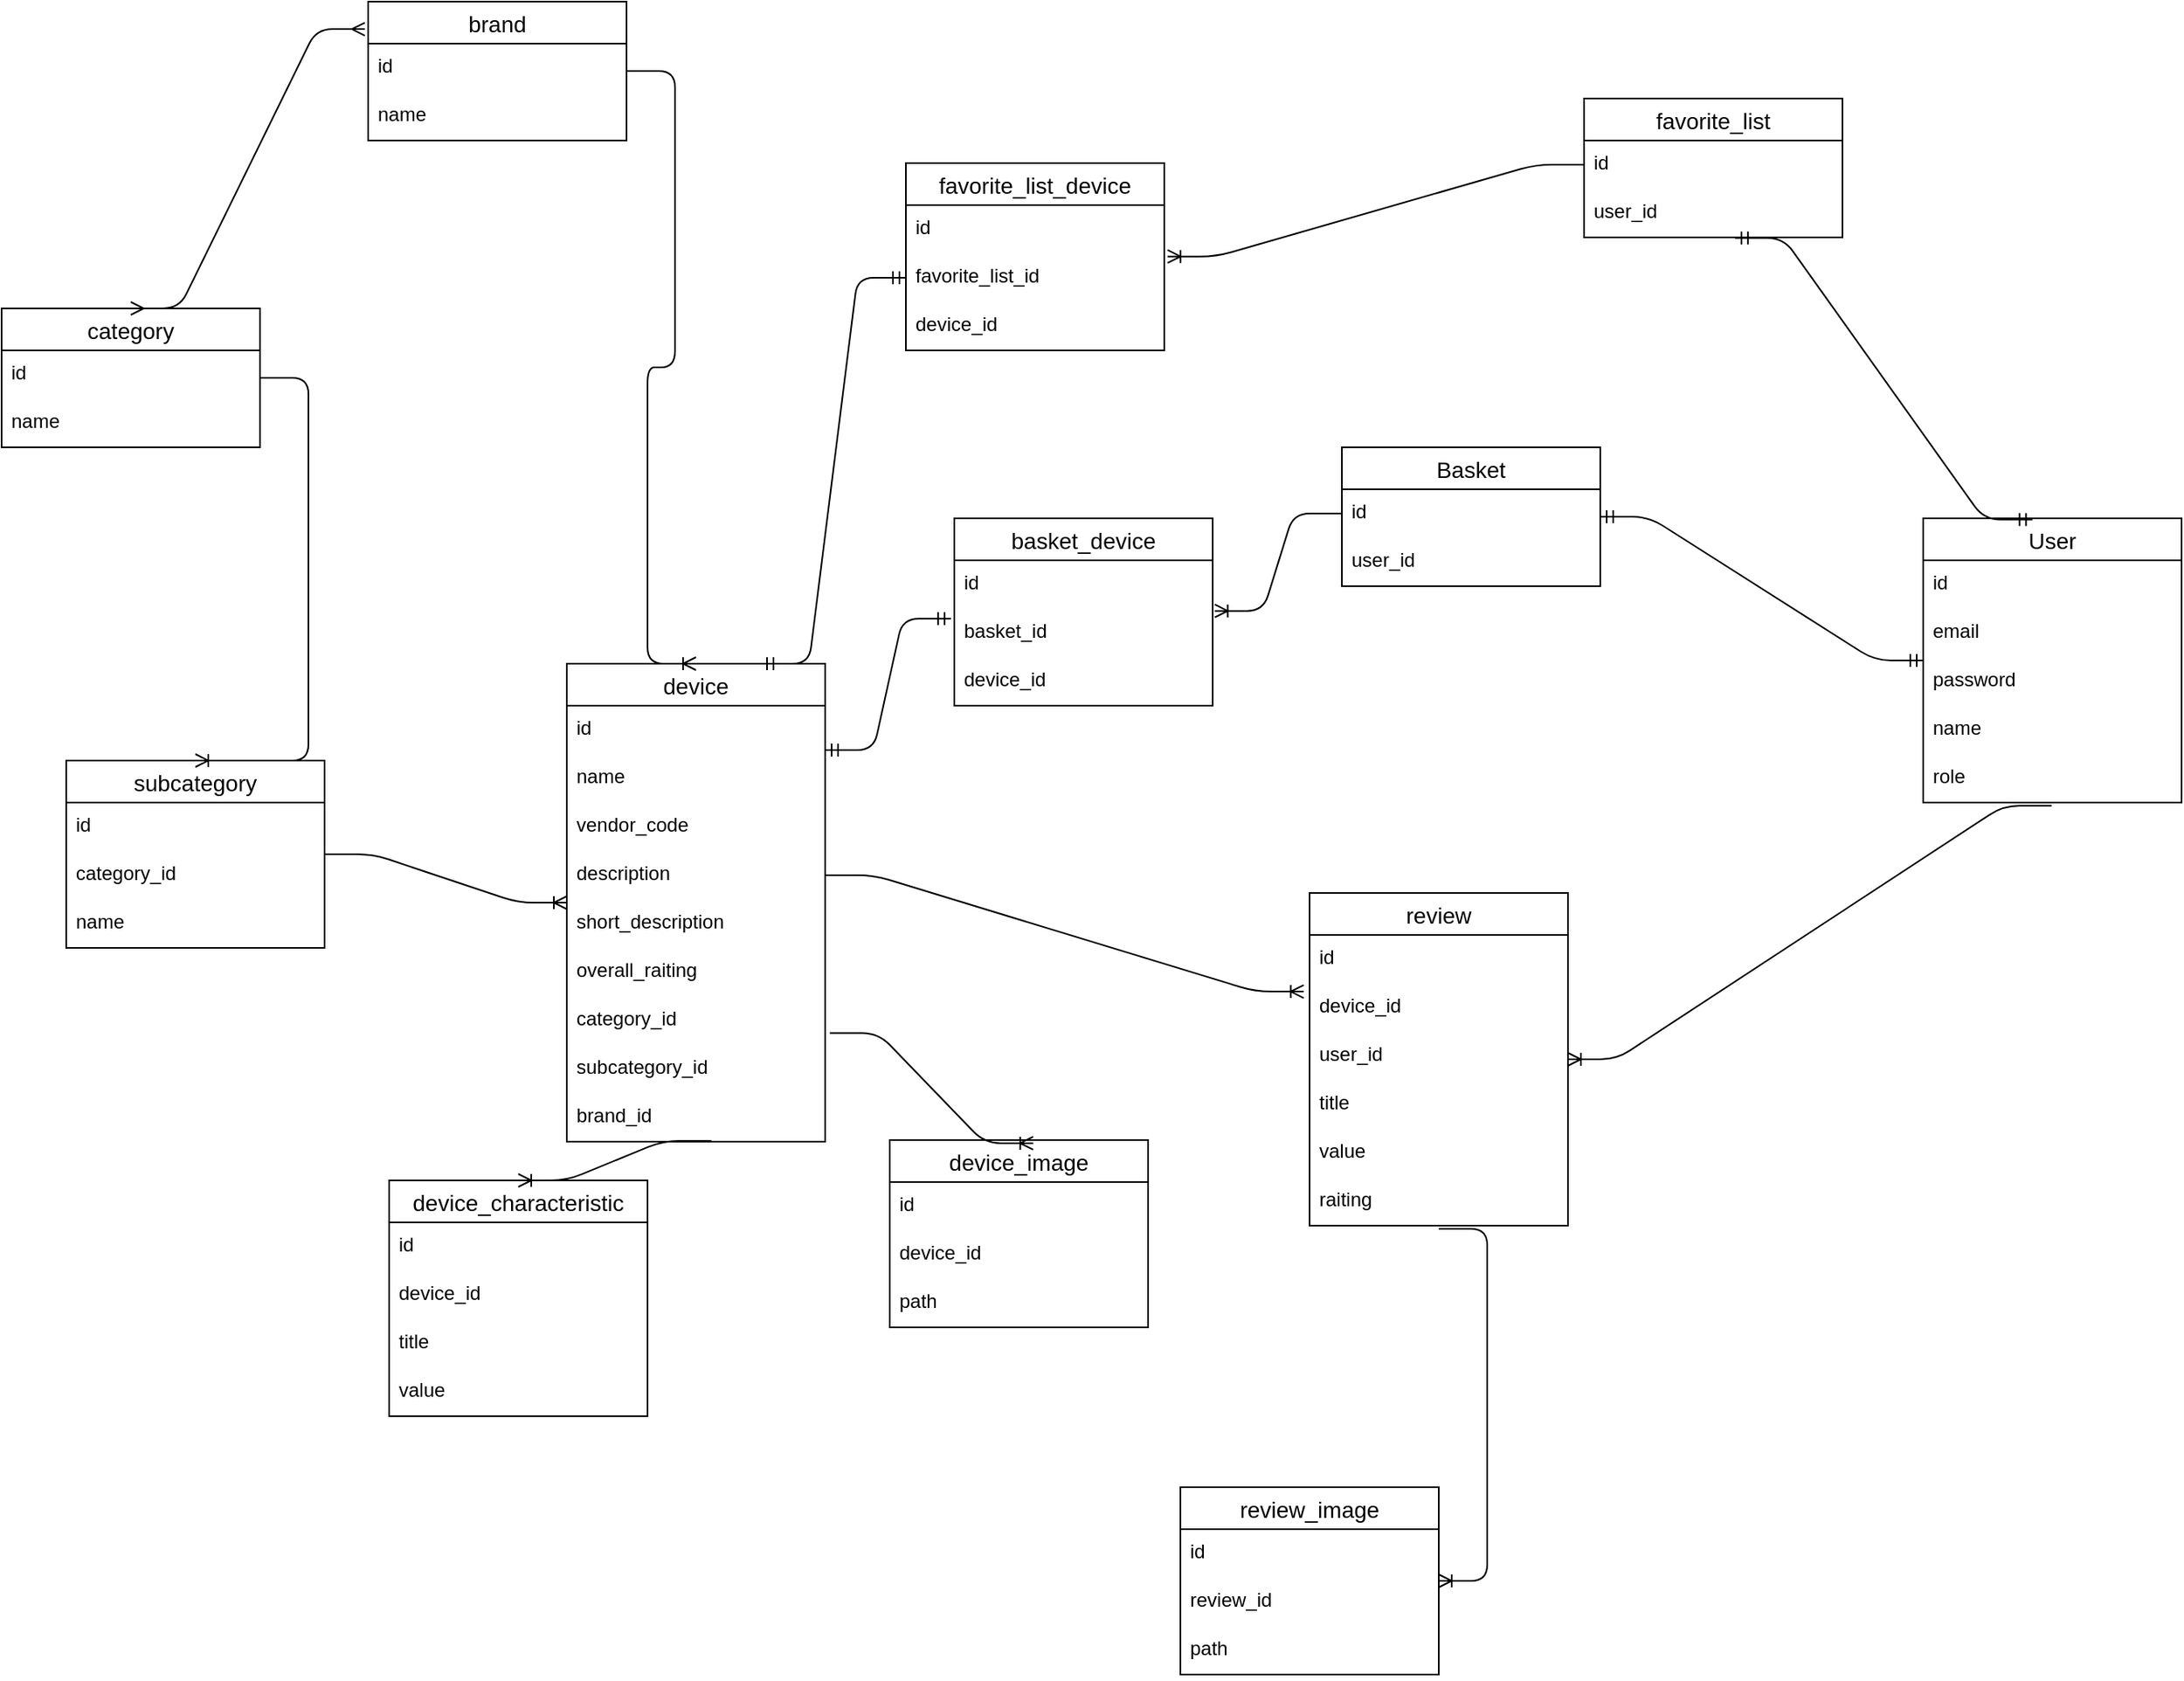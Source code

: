 <mxfile version="15.0.3"><diagram id="3X8pSJn-bSrjedgxEqpC" name="Page-1"><mxGraphModel dx="2500" dy="2096" grid="1" gridSize="10" guides="1" tooltips="1" connect="1" arrows="1" fold="1" page="1" pageScale="1" pageWidth="827" pageHeight="1169" math="0" shadow="0"><root><mxCell id="0"/><mxCell id="1" parent="0"/><mxCell id="DpAZvUgg1Saswb-Tshpc-1" value="User" style="swimlane;fontStyle=0;childLayout=stackLayout;horizontal=1;startSize=26;horizontalStack=0;resizeParent=1;resizeParentMax=0;resizeLast=0;collapsible=1;marginBottom=0;align=center;fontSize=14;" parent="1" vertex="1"><mxGeometry x="550" y="250" width="160" height="176" as="geometry"/></mxCell><mxCell id="DpAZvUgg1Saswb-Tshpc-2" value="id" style="text;strokeColor=none;fillColor=none;spacingLeft=4;spacingRight=4;overflow=hidden;rotatable=0;points=[[0,0.5],[1,0.5]];portConstraint=eastwest;fontSize=12;" parent="DpAZvUgg1Saswb-Tshpc-1" vertex="1"><mxGeometry y="26" width="160" height="30" as="geometry"/></mxCell><mxCell id="DpAZvUgg1Saswb-Tshpc-3" value="email" style="text;strokeColor=none;fillColor=none;spacingLeft=4;spacingRight=4;overflow=hidden;rotatable=0;points=[[0,0.5],[1,0.5]];portConstraint=eastwest;fontSize=12;" parent="DpAZvUgg1Saswb-Tshpc-1" vertex="1"><mxGeometry y="56" width="160" height="30" as="geometry"/></mxCell><mxCell id="DpAZvUgg1Saswb-Tshpc-5" value="password" style="text;strokeColor=none;fillColor=none;spacingLeft=4;spacingRight=4;overflow=hidden;rotatable=0;points=[[0,0.5],[1,0.5]];portConstraint=eastwest;fontSize=12;" parent="DpAZvUgg1Saswb-Tshpc-1" vertex="1"><mxGeometry y="86" width="160" height="30" as="geometry"/></mxCell><mxCell id="DpAZvUgg1Saswb-Tshpc-6" value="name" style="text;strokeColor=none;fillColor=none;spacingLeft=4;spacingRight=4;overflow=hidden;rotatable=0;points=[[0,0.5],[1,0.5]];portConstraint=eastwest;fontSize=12;" parent="DpAZvUgg1Saswb-Tshpc-1" vertex="1"><mxGeometry y="116" width="160" height="30" as="geometry"/></mxCell><mxCell id="DpAZvUgg1Saswb-Tshpc-7" value="role" style="text;strokeColor=none;fillColor=none;spacingLeft=4;spacingRight=4;overflow=hidden;rotatable=0;points=[[0,0.5],[1,0.5]];portConstraint=eastwest;fontSize=12;" parent="DpAZvUgg1Saswb-Tshpc-1" vertex="1"><mxGeometry y="146" width="160" height="30" as="geometry"/></mxCell><mxCell id="m_B_HRntp8Vyo8OiKI2n-2" value="Basket" style="swimlane;fontStyle=0;childLayout=stackLayout;horizontal=1;startSize=26;horizontalStack=0;resizeParent=1;resizeParentMax=0;resizeLast=0;collapsible=1;marginBottom=0;align=center;fontSize=14;" vertex="1" parent="1"><mxGeometry x="190" y="206" width="160" height="86" as="geometry"/></mxCell><mxCell id="m_B_HRntp8Vyo8OiKI2n-3" value="id" style="text;strokeColor=none;fillColor=none;spacingLeft=4;spacingRight=4;overflow=hidden;rotatable=0;points=[[0,0.5],[1,0.5]];portConstraint=eastwest;fontSize=12;" vertex="1" parent="m_B_HRntp8Vyo8OiKI2n-2"><mxGeometry y="26" width="160" height="30" as="geometry"/></mxCell><mxCell id="m_B_HRntp8Vyo8OiKI2n-4" value="user_id" style="text;strokeColor=none;fillColor=none;spacingLeft=4;spacingRight=4;overflow=hidden;rotatable=0;points=[[0,0.5],[1,0.5]];portConstraint=eastwest;fontSize=12;" vertex="1" parent="m_B_HRntp8Vyo8OiKI2n-2"><mxGeometry y="56" width="160" height="30" as="geometry"/></mxCell><mxCell id="m_B_HRntp8Vyo8OiKI2n-6" value="" style="edgeStyle=entityRelationEdgeStyle;fontSize=12;html=1;endArrow=ERmandOne;startArrow=ERmandOne;" edge="1" parent="1" source="m_B_HRntp8Vyo8OiKI2n-2" target="DpAZvUgg1Saswb-Tshpc-1"><mxGeometry width="100" height="100" relative="1" as="geometry"><mxPoint x="330" y="400" as="sourcePoint"/><mxPoint x="430" y="300" as="targetPoint"/></mxGeometry></mxCell><mxCell id="m_B_HRntp8Vyo8OiKI2n-7" value="device" style="swimlane;fontStyle=0;childLayout=stackLayout;horizontal=1;startSize=26;horizontalStack=0;resizeParent=1;resizeParentMax=0;resizeLast=0;collapsible=1;marginBottom=0;align=center;fontSize=14;" vertex="1" parent="1"><mxGeometry x="-290" y="340" width="160" height="296" as="geometry"/></mxCell><mxCell id="m_B_HRntp8Vyo8OiKI2n-8" value="id" style="text;strokeColor=none;fillColor=none;spacingLeft=4;spacingRight=4;overflow=hidden;rotatable=0;points=[[0,0.5],[1,0.5]];portConstraint=eastwest;fontSize=12;" vertex="1" parent="m_B_HRntp8Vyo8OiKI2n-7"><mxGeometry y="26" width="160" height="30" as="geometry"/></mxCell><mxCell id="m_B_HRntp8Vyo8OiKI2n-9" value="name" style="text;strokeColor=none;fillColor=none;spacingLeft=4;spacingRight=4;overflow=hidden;rotatable=0;points=[[0,0.5],[1,0.5]];portConstraint=eastwest;fontSize=12;" vertex="1" parent="m_B_HRntp8Vyo8OiKI2n-7"><mxGeometry y="56" width="160" height="30" as="geometry"/></mxCell><mxCell id="m_B_HRntp8Vyo8OiKI2n-10" value="vendor_code" style="text;strokeColor=none;fillColor=none;spacingLeft=4;spacingRight=4;overflow=hidden;rotatable=0;points=[[0,0.5],[1,0.5]];portConstraint=eastwest;fontSize=12;" vertex="1" parent="m_B_HRntp8Vyo8OiKI2n-7"><mxGeometry y="86" width="160" height="30" as="geometry"/></mxCell><mxCell id="m_B_HRntp8Vyo8OiKI2n-81" value="description" style="text;strokeColor=none;fillColor=none;spacingLeft=4;spacingRight=4;overflow=hidden;rotatable=0;points=[[0,0.5],[1,0.5]];portConstraint=eastwest;fontSize=12;" vertex="1" parent="m_B_HRntp8Vyo8OiKI2n-7"><mxGeometry y="116" width="160" height="30" as="geometry"/></mxCell><mxCell id="m_B_HRntp8Vyo8OiKI2n-82" value="short_description" style="text;strokeColor=none;fillColor=none;spacingLeft=4;spacingRight=4;overflow=hidden;rotatable=0;points=[[0,0.5],[1,0.5]];portConstraint=eastwest;fontSize=12;" vertex="1" parent="m_B_HRntp8Vyo8OiKI2n-7"><mxGeometry y="146" width="160" height="30" as="geometry"/></mxCell><mxCell id="m_B_HRntp8Vyo8OiKI2n-51" value="overall_raiting" style="text;strokeColor=none;fillColor=none;spacingLeft=4;spacingRight=4;overflow=hidden;rotatable=0;points=[[0,0.5],[1,0.5]];portConstraint=eastwest;fontSize=12;" vertex="1" parent="m_B_HRntp8Vyo8OiKI2n-7"><mxGeometry y="176" width="160" height="30" as="geometry"/></mxCell><mxCell id="m_B_HRntp8Vyo8OiKI2n-11" value="category_id" style="text;strokeColor=none;fillColor=none;spacingLeft=4;spacingRight=4;overflow=hidden;rotatable=0;points=[[0,0.5],[1,0.5]];portConstraint=eastwest;fontSize=12;" vertex="1" parent="m_B_HRntp8Vyo8OiKI2n-7"><mxGeometry y="206" width="160" height="30" as="geometry"/></mxCell><mxCell id="m_B_HRntp8Vyo8OiKI2n-38" value="subcategory_id" style="text;strokeColor=none;fillColor=none;spacingLeft=4;spacingRight=4;overflow=hidden;rotatable=0;points=[[0,0.5],[1,0.5]];portConstraint=eastwest;fontSize=12;" vertex="1" parent="m_B_HRntp8Vyo8OiKI2n-7"><mxGeometry y="236" width="160" height="30" as="geometry"/></mxCell><mxCell id="m_B_HRntp8Vyo8OiKI2n-36" value="brand_id" style="text;strokeColor=none;fillColor=none;spacingLeft=4;spacingRight=4;overflow=hidden;rotatable=0;points=[[0,0.5],[1,0.5]];portConstraint=eastwest;fontSize=12;" vertex="1" parent="m_B_HRntp8Vyo8OiKI2n-7"><mxGeometry y="266" width="160" height="30" as="geometry"/></mxCell><mxCell id="m_B_HRntp8Vyo8OiKI2n-12" value="device_characteristic" style="swimlane;fontStyle=0;childLayout=stackLayout;horizontal=1;startSize=26;horizontalStack=0;resizeParent=1;resizeParentMax=0;resizeLast=0;collapsible=1;marginBottom=0;align=center;fontSize=14;" vertex="1" parent="1"><mxGeometry x="-400" y="660" width="160" height="146" as="geometry"/></mxCell><mxCell id="m_B_HRntp8Vyo8OiKI2n-13" value="id" style="text;strokeColor=none;fillColor=none;spacingLeft=4;spacingRight=4;overflow=hidden;rotatable=0;points=[[0,0.5],[1,0.5]];portConstraint=eastwest;fontSize=12;" vertex="1" parent="m_B_HRntp8Vyo8OiKI2n-12"><mxGeometry y="26" width="160" height="30" as="geometry"/></mxCell><mxCell id="m_B_HRntp8Vyo8OiKI2n-14" value="device_id" style="text;strokeColor=none;fillColor=none;spacingLeft=4;spacingRight=4;overflow=hidden;rotatable=0;points=[[0,0.5],[1,0.5]];portConstraint=eastwest;fontSize=12;" vertex="1" parent="m_B_HRntp8Vyo8OiKI2n-12"><mxGeometry y="56" width="160" height="30" as="geometry"/></mxCell><mxCell id="m_B_HRntp8Vyo8OiKI2n-15" value="title" style="text;strokeColor=none;fillColor=none;spacingLeft=4;spacingRight=4;overflow=hidden;rotatable=0;points=[[0,0.5],[1,0.5]];portConstraint=eastwest;fontSize=12;" vertex="1" parent="m_B_HRntp8Vyo8OiKI2n-12"><mxGeometry y="86" width="160" height="30" as="geometry"/></mxCell><mxCell id="m_B_HRntp8Vyo8OiKI2n-16" value="value" style="text;strokeColor=none;fillColor=none;spacingLeft=4;spacingRight=4;overflow=hidden;rotatable=0;points=[[0,0.5],[1,0.5]];portConstraint=eastwest;fontSize=12;" vertex="1" parent="m_B_HRntp8Vyo8OiKI2n-12"><mxGeometry y="116" width="160" height="30" as="geometry"/></mxCell><mxCell id="m_B_HRntp8Vyo8OiKI2n-17" value="review" style="swimlane;fontStyle=0;childLayout=stackLayout;horizontal=1;startSize=26;horizontalStack=0;resizeParent=1;resizeParentMax=0;resizeLast=0;collapsible=1;marginBottom=0;align=center;fontSize=14;" vertex="1" parent="1"><mxGeometry x="170" y="482" width="160" height="206" as="geometry"/></mxCell><mxCell id="m_B_HRntp8Vyo8OiKI2n-18" value="id" style="text;strokeColor=none;fillColor=none;spacingLeft=4;spacingRight=4;overflow=hidden;rotatable=0;points=[[0,0.5],[1,0.5]];portConstraint=eastwest;fontSize=12;" vertex="1" parent="m_B_HRntp8Vyo8OiKI2n-17"><mxGeometry y="26" width="160" height="30" as="geometry"/></mxCell><mxCell id="m_B_HRntp8Vyo8OiKI2n-19" value="device_id" style="text;strokeColor=none;fillColor=none;spacingLeft=4;spacingRight=4;overflow=hidden;rotatable=0;points=[[0,0.5],[1,0.5]];portConstraint=eastwest;fontSize=12;" vertex="1" parent="m_B_HRntp8Vyo8OiKI2n-17"><mxGeometry y="56" width="160" height="30" as="geometry"/></mxCell><mxCell id="m_B_HRntp8Vyo8OiKI2n-20" value="user_id" style="text;strokeColor=none;fillColor=none;spacingLeft=4;spacingRight=4;overflow=hidden;rotatable=0;points=[[0,0.5],[1,0.5]];portConstraint=eastwest;fontSize=12;" vertex="1" parent="m_B_HRntp8Vyo8OiKI2n-17"><mxGeometry y="86" width="160" height="30" as="geometry"/></mxCell><mxCell id="m_B_HRntp8Vyo8OiKI2n-21" value="title" style="text;strokeColor=none;fillColor=none;spacingLeft=4;spacingRight=4;overflow=hidden;rotatable=0;points=[[0,0.5],[1,0.5]];portConstraint=eastwest;fontSize=12;" vertex="1" parent="m_B_HRntp8Vyo8OiKI2n-17"><mxGeometry y="116" width="160" height="30" as="geometry"/></mxCell><mxCell id="m_B_HRntp8Vyo8OiKI2n-22" value="value" style="text;strokeColor=none;fillColor=none;spacingLeft=4;spacingRight=4;overflow=hidden;rotatable=0;points=[[0,0.5],[1,0.5]];portConstraint=eastwest;fontSize=12;" vertex="1" parent="m_B_HRntp8Vyo8OiKI2n-17"><mxGeometry y="146" width="160" height="30" as="geometry"/></mxCell><mxCell id="m_B_HRntp8Vyo8OiKI2n-23" value="raiting" style="text;strokeColor=none;fillColor=none;spacingLeft=4;spacingRight=4;overflow=hidden;rotatable=0;points=[[0,0.5],[1,0.5]];portConstraint=eastwest;fontSize=12;" vertex="1" parent="m_B_HRntp8Vyo8OiKI2n-17"><mxGeometry y="176" width="160" height="30" as="geometry"/></mxCell><mxCell id="m_B_HRntp8Vyo8OiKI2n-29" value="category" style="swimlane;fontStyle=0;childLayout=stackLayout;horizontal=1;startSize=26;horizontalStack=0;resizeParent=1;resizeParentMax=0;resizeLast=0;collapsible=1;marginBottom=0;align=center;fontSize=14;" vertex="1" parent="1"><mxGeometry x="-640" y="120" width="160" height="86" as="geometry"/></mxCell><mxCell id="m_B_HRntp8Vyo8OiKI2n-30" value="id" style="text;strokeColor=none;fillColor=none;spacingLeft=4;spacingRight=4;overflow=hidden;rotatable=0;points=[[0,0.5],[1,0.5]];portConstraint=eastwest;fontSize=12;" vertex="1" parent="m_B_HRntp8Vyo8OiKI2n-29"><mxGeometry y="26" width="160" height="30" as="geometry"/></mxCell><mxCell id="m_B_HRntp8Vyo8OiKI2n-31" value="name" style="text;strokeColor=none;fillColor=none;spacingLeft=4;spacingRight=4;overflow=hidden;rotatable=0;points=[[0,0.5],[1,0.5]];portConstraint=eastwest;fontSize=12;" vertex="1" parent="m_B_HRntp8Vyo8OiKI2n-29"><mxGeometry y="56" width="160" height="30" as="geometry"/></mxCell><mxCell id="m_B_HRntp8Vyo8OiKI2n-33" value="brand" style="swimlane;fontStyle=0;childLayout=stackLayout;horizontal=1;startSize=26;horizontalStack=0;resizeParent=1;resizeParentMax=0;resizeLast=0;collapsible=1;marginBottom=0;align=center;fontSize=14;" vertex="1" parent="1"><mxGeometry x="-413" y="-70" width="160" height="86" as="geometry"/></mxCell><mxCell id="m_B_HRntp8Vyo8OiKI2n-34" value="id" style="text;strokeColor=none;fillColor=none;spacingLeft=4;spacingRight=4;overflow=hidden;rotatable=0;points=[[0,0.5],[1,0.5]];portConstraint=eastwest;fontSize=12;" vertex="1" parent="m_B_HRntp8Vyo8OiKI2n-33"><mxGeometry y="26" width="160" height="30" as="geometry"/></mxCell><mxCell id="m_B_HRntp8Vyo8OiKI2n-35" value="name" style="text;strokeColor=none;fillColor=none;spacingLeft=4;spacingRight=4;overflow=hidden;rotatable=0;points=[[0,0.5],[1,0.5]];portConstraint=eastwest;fontSize=12;" vertex="1" parent="m_B_HRntp8Vyo8OiKI2n-33"><mxGeometry y="56" width="160" height="30" as="geometry"/></mxCell><mxCell id="m_B_HRntp8Vyo8OiKI2n-39" value="subcategory" style="swimlane;fontStyle=0;childLayout=stackLayout;horizontal=1;startSize=26;horizontalStack=0;resizeParent=1;resizeParentMax=0;resizeLast=0;collapsible=1;marginBottom=0;align=center;fontSize=14;" vertex="1" parent="1"><mxGeometry x="-600" y="400" width="160" height="116" as="geometry"/></mxCell><mxCell id="m_B_HRntp8Vyo8OiKI2n-40" value="id" style="text;strokeColor=none;fillColor=none;spacingLeft=4;spacingRight=4;overflow=hidden;rotatable=0;points=[[0,0.5],[1,0.5]];portConstraint=eastwest;fontSize=12;" vertex="1" parent="m_B_HRntp8Vyo8OiKI2n-39"><mxGeometry y="26" width="160" height="30" as="geometry"/></mxCell><mxCell id="m_B_HRntp8Vyo8OiKI2n-42" value="category_id" style="text;strokeColor=none;fillColor=none;spacingLeft=4;spacingRight=4;overflow=hidden;rotatable=0;points=[[0,0.5],[1,0.5]];portConstraint=eastwest;fontSize=12;" vertex="1" parent="m_B_HRntp8Vyo8OiKI2n-39"><mxGeometry y="56" width="160" height="30" as="geometry"/></mxCell><mxCell id="m_B_HRntp8Vyo8OiKI2n-41" value="name" style="text;strokeColor=none;fillColor=none;spacingLeft=4;spacingRight=4;overflow=hidden;rotatable=0;points=[[0,0.5],[1,0.5]];portConstraint=eastwest;fontSize=12;" vertex="1" parent="m_B_HRntp8Vyo8OiKI2n-39"><mxGeometry y="86" width="160" height="30" as="geometry"/></mxCell><mxCell id="m_B_HRntp8Vyo8OiKI2n-43" value="review_image" style="swimlane;fontStyle=0;childLayout=stackLayout;horizontal=1;startSize=26;horizontalStack=0;resizeParent=1;resizeParentMax=0;resizeLast=0;collapsible=1;marginBottom=0;align=center;fontSize=14;" vertex="1" parent="1"><mxGeometry x="90" y="850" width="160" height="116" as="geometry"/></mxCell><mxCell id="m_B_HRntp8Vyo8OiKI2n-44" value="id" style="text;strokeColor=none;fillColor=none;spacingLeft=4;spacingRight=4;overflow=hidden;rotatable=0;points=[[0,0.5],[1,0.5]];portConstraint=eastwest;fontSize=12;" vertex="1" parent="m_B_HRntp8Vyo8OiKI2n-43"><mxGeometry y="26" width="160" height="30" as="geometry"/></mxCell><mxCell id="m_B_HRntp8Vyo8OiKI2n-45" value="review_id" style="text;strokeColor=none;fillColor=none;spacingLeft=4;spacingRight=4;overflow=hidden;rotatable=0;points=[[0,0.5],[1,0.5]];portConstraint=eastwest;fontSize=12;" vertex="1" parent="m_B_HRntp8Vyo8OiKI2n-43"><mxGeometry y="56" width="160" height="30" as="geometry"/></mxCell><mxCell id="m_B_HRntp8Vyo8OiKI2n-46" value="path" style="text;strokeColor=none;fillColor=none;spacingLeft=4;spacingRight=4;overflow=hidden;rotatable=0;points=[[0,0.5],[1,0.5]];portConstraint=eastwest;fontSize=12;" vertex="1" parent="m_B_HRntp8Vyo8OiKI2n-43"><mxGeometry y="86" width="160" height="30" as="geometry"/></mxCell><mxCell id="m_B_HRntp8Vyo8OiKI2n-47" value="" style="edgeStyle=entityRelationEdgeStyle;fontSize=12;html=1;endArrow=ERoneToMany;" edge="1" parent="1" source="m_B_HRntp8Vyo8OiKI2n-39" target="m_B_HRntp8Vyo8OiKI2n-7"><mxGeometry width="100" height="100" relative="1" as="geometry"><mxPoint x="-333" y="420" as="sourcePoint"/><mxPoint x="-110" y="220" as="targetPoint"/></mxGeometry></mxCell><mxCell id="m_B_HRntp8Vyo8OiKI2n-48" value="" style="edgeStyle=entityRelationEdgeStyle;fontSize=12;html=1;endArrow=ERoneToMany;entryX=0.5;entryY=0;entryDx=0;entryDy=0;rounded=1;" edge="1" parent="1" source="m_B_HRntp8Vyo8OiKI2n-29" target="m_B_HRntp8Vyo8OiKI2n-39"><mxGeometry width="100" height="100" relative="1" as="geometry"><mxPoint x="-460" y="520" as="sourcePoint"/><mxPoint x="-510" y="300" as="targetPoint"/></mxGeometry></mxCell><mxCell id="m_B_HRntp8Vyo8OiKI2n-49" value="" style="edgeStyle=entityRelationEdgeStyle;fontSize=12;html=1;endArrow=ERoneToMany;entryX=0.5;entryY=0;entryDx=0;entryDy=0;" edge="1" parent="1" source="m_B_HRntp8Vyo8OiKI2n-33" target="m_B_HRntp8Vyo8OiKI2n-7"><mxGeometry width="100" height="100" relative="1" as="geometry"><mxPoint x="-370" y="240" as="sourcePoint"/><mxPoint x="-270" y="140" as="targetPoint"/></mxGeometry></mxCell><mxCell id="m_B_HRntp8Vyo8OiKI2n-50" value="" style="edgeStyle=entityRelationEdgeStyle;fontSize=12;html=1;endArrow=ERoneToMany;entryX=0.5;entryY=0;entryDx=0;entryDy=0;exitX=0.56;exitY=0.983;exitDx=0;exitDy=0;exitPerimeter=0;" edge="1" parent="1" source="m_B_HRntp8Vyo8OiKI2n-36" target="m_B_HRntp8Vyo8OiKI2n-12"><mxGeometry width="100" height="100" relative="1" as="geometry"><mxPoint x="-210" y="610" as="sourcePoint"/><mxPoint x="50" y="650" as="targetPoint"/></mxGeometry></mxCell><mxCell id="m_B_HRntp8Vyo8OiKI2n-54" value="" style="edgeStyle=entityRelationEdgeStyle;fontSize=12;html=1;endArrow=ERoneToMany;exitX=1;exitY=0.5;exitDx=0;exitDy=0;entryX=-0.023;entryY=0.167;entryDx=0;entryDy=0;entryPerimeter=0;" edge="1" parent="1" target="m_B_HRntp8Vyo8OiKI2n-19"><mxGeometry width="100" height="100" relative="1" as="geometry"><mxPoint x="-130" y="471" as="sourcePoint"/><mxPoint x="100" y="420" as="targetPoint"/></mxGeometry></mxCell><mxCell id="m_B_HRntp8Vyo8OiKI2n-55" value="" style="edgeStyle=entityRelationEdgeStyle;fontSize=12;html=1;endArrow=ERoneToMany;exitX=0.5;exitY=1.067;exitDx=0;exitDy=0;exitPerimeter=0;" edge="1" parent="1" source="m_B_HRntp8Vyo8OiKI2n-23" target="m_B_HRntp8Vyo8OiKI2n-43"><mxGeometry width="100" height="100" relative="1" as="geometry"><mxPoint x="400" y="850" as="sourcePoint"/><mxPoint x="500" y="750" as="targetPoint"/></mxGeometry></mxCell><mxCell id="m_B_HRntp8Vyo8OiKI2n-56" value="" style="edgeStyle=entityRelationEdgeStyle;fontSize=12;html=1;endArrow=ERoneToMany;exitX=0.497;exitY=1.068;exitDx=0;exitDy=0;exitPerimeter=0;" edge="1" parent="1" source="DpAZvUgg1Saswb-Tshpc-7" target="m_B_HRntp8Vyo8OiKI2n-17"><mxGeometry width="100" height="100" relative="1" as="geometry"><mxPoint x="510" y="610" as="sourcePoint"/><mxPoint x="610" y="510" as="targetPoint"/></mxGeometry></mxCell><mxCell id="m_B_HRntp8Vyo8OiKI2n-57" value="" style="edgeStyle=entityRelationEdgeStyle;fontSize=12;html=1;endArrow=ERmany;startArrow=ERmany;exitX=0.5;exitY=0;exitDx=0;exitDy=0;entryX=-0.013;entryY=0.198;entryDx=0;entryDy=0;entryPerimeter=0;" edge="1" parent="1" source="m_B_HRntp8Vyo8OiKI2n-29" target="m_B_HRntp8Vyo8OiKI2n-33"><mxGeometry width="100" height="100" relative="1" as="geometry"><mxPoint x="-370" y="130" as="sourcePoint"/><mxPoint x="-270" y="30" as="targetPoint"/></mxGeometry></mxCell><mxCell id="m_B_HRntp8Vyo8OiKI2n-58" value="basket_device" style="swimlane;fontStyle=0;childLayout=stackLayout;horizontal=1;startSize=26;horizontalStack=0;resizeParent=1;resizeParentMax=0;resizeLast=0;collapsible=1;marginBottom=0;align=center;fontSize=14;" vertex="1" parent="1"><mxGeometry x="-50" y="250" width="160" height="116" as="geometry"/></mxCell><mxCell id="m_B_HRntp8Vyo8OiKI2n-59" value="id" style="text;strokeColor=none;fillColor=none;spacingLeft=4;spacingRight=4;overflow=hidden;rotatable=0;points=[[0,0.5],[1,0.5]];portConstraint=eastwest;fontSize=12;" vertex="1" parent="m_B_HRntp8Vyo8OiKI2n-58"><mxGeometry y="26" width="160" height="30" as="geometry"/></mxCell><mxCell id="m_B_HRntp8Vyo8OiKI2n-60" value="basket_id" style="text;strokeColor=none;fillColor=none;spacingLeft=4;spacingRight=4;overflow=hidden;rotatable=0;points=[[0,0.5],[1,0.5]];portConstraint=eastwest;fontSize=12;" vertex="1" parent="m_B_HRntp8Vyo8OiKI2n-58"><mxGeometry y="56" width="160" height="30" as="geometry"/></mxCell><mxCell id="m_B_HRntp8Vyo8OiKI2n-61" value="device_id" style="text;strokeColor=none;fillColor=none;spacingLeft=4;spacingRight=4;overflow=hidden;rotatable=0;points=[[0,0.5],[1,0.5]];portConstraint=eastwest;fontSize=12;" vertex="1" parent="m_B_HRntp8Vyo8OiKI2n-58"><mxGeometry y="86" width="160" height="30" as="geometry"/></mxCell><mxCell id="m_B_HRntp8Vyo8OiKI2n-62" value="" style="edgeStyle=entityRelationEdgeStyle;fontSize=12;html=1;endArrow=ERmandOne;startArrow=ERmandOne;exitX=1;exitY=-0.082;exitDx=0;exitDy=0;exitPerimeter=0;entryX=-0.013;entryY=0.206;entryDx=0;entryDy=0;entryPerimeter=0;" edge="1" parent="1" source="m_B_HRntp8Vyo8OiKI2n-9" target="m_B_HRntp8Vyo8OiKI2n-60"><mxGeometry width="100" height="100" relative="1" as="geometry"><mxPoint x="-30" y="500" as="sourcePoint"/><mxPoint x="70" y="400" as="targetPoint"/></mxGeometry></mxCell><mxCell id="m_B_HRntp8Vyo8OiKI2n-63" value="" style="edgeStyle=entityRelationEdgeStyle;fontSize=12;html=1;endArrow=ERoneToMany;entryX=1.008;entryY=0.045;entryDx=0;entryDy=0;entryPerimeter=0;exitX=0;exitY=0.5;exitDx=0;exitDy=0;" edge="1" parent="1" source="m_B_HRntp8Vyo8OiKI2n-3" target="m_B_HRntp8Vyo8OiKI2n-60"><mxGeometry width="100" height="100" relative="1" as="geometry"><mxPoint x="230" y="440" as="sourcePoint"/><mxPoint x="330" y="340" as="targetPoint"/></mxGeometry></mxCell><mxCell id="m_B_HRntp8Vyo8OiKI2n-64" value="favorite_list" style="swimlane;fontStyle=0;childLayout=stackLayout;horizontal=1;startSize=26;horizontalStack=0;resizeParent=1;resizeParentMax=0;resizeLast=0;collapsible=1;marginBottom=0;align=center;fontSize=14;" vertex="1" parent="1"><mxGeometry x="340" y="-10" width="160" height="86" as="geometry"/></mxCell><mxCell id="m_B_HRntp8Vyo8OiKI2n-65" value="id" style="text;strokeColor=none;fillColor=none;spacingLeft=4;spacingRight=4;overflow=hidden;rotatable=0;points=[[0,0.5],[1,0.5]];portConstraint=eastwest;fontSize=12;" vertex="1" parent="m_B_HRntp8Vyo8OiKI2n-64"><mxGeometry y="26" width="160" height="30" as="geometry"/></mxCell><mxCell id="m_B_HRntp8Vyo8OiKI2n-66" value="user_id" style="text;strokeColor=none;fillColor=none;spacingLeft=4;spacingRight=4;overflow=hidden;rotatable=0;points=[[0,0.5],[1,0.5]];portConstraint=eastwest;fontSize=12;" vertex="1" parent="m_B_HRntp8Vyo8OiKI2n-64"><mxGeometry y="56" width="160" height="30" as="geometry"/></mxCell><mxCell id="m_B_HRntp8Vyo8OiKI2n-68" value="favorite_list_device" style="swimlane;fontStyle=0;childLayout=stackLayout;horizontal=1;startSize=26;horizontalStack=0;resizeParent=1;resizeParentMax=0;resizeLast=0;collapsible=1;marginBottom=0;align=center;fontSize=14;" vertex="1" parent="1"><mxGeometry x="-80" y="30" width="160" height="116" as="geometry"/></mxCell><mxCell id="m_B_HRntp8Vyo8OiKI2n-69" value="id" style="text;strokeColor=none;fillColor=none;spacingLeft=4;spacingRight=4;overflow=hidden;rotatable=0;points=[[0,0.5],[1,0.5]];portConstraint=eastwest;fontSize=12;" vertex="1" parent="m_B_HRntp8Vyo8OiKI2n-68"><mxGeometry y="26" width="160" height="30" as="geometry"/></mxCell><mxCell id="m_B_HRntp8Vyo8OiKI2n-70" value="favorite_list_id" style="text;strokeColor=none;fillColor=none;spacingLeft=4;spacingRight=4;overflow=hidden;rotatable=0;points=[[0,0.5],[1,0.5]];portConstraint=eastwest;fontSize=12;" vertex="1" parent="m_B_HRntp8Vyo8OiKI2n-68"><mxGeometry y="56" width="160" height="30" as="geometry"/></mxCell><mxCell id="m_B_HRntp8Vyo8OiKI2n-71" value="device_id" style="text;strokeColor=none;fillColor=none;spacingLeft=4;spacingRight=4;overflow=hidden;rotatable=0;points=[[0,0.5],[1,0.5]];portConstraint=eastwest;fontSize=12;" vertex="1" parent="m_B_HRntp8Vyo8OiKI2n-68"><mxGeometry y="86" width="160" height="30" as="geometry"/></mxCell><mxCell id="m_B_HRntp8Vyo8OiKI2n-72" value="" style="edgeStyle=entityRelationEdgeStyle;fontSize=12;html=1;endArrow=ERmandOne;startArrow=ERmandOne;exitX=0.75;exitY=0;exitDx=0;exitDy=0;entryX=0;entryY=0.5;entryDx=0;entryDy=0;" edge="1" parent="1" source="m_B_HRntp8Vyo8OiKI2n-7" target="m_B_HRntp8Vyo8OiKI2n-70"><mxGeometry width="100" height="100" relative="1" as="geometry"><mxPoint x="-160" y="270" as="sourcePoint"/><mxPoint x="-60" y="170" as="targetPoint"/></mxGeometry></mxCell><mxCell id="m_B_HRntp8Vyo8OiKI2n-73" value="" style="edgeStyle=entityRelationEdgeStyle;fontSize=12;html=1;endArrow=ERoneToMany;entryX=1.013;entryY=0.062;entryDx=0;entryDy=0;entryPerimeter=0;exitX=0;exitY=0.5;exitDx=0;exitDy=0;" edge="1" parent="1" source="m_B_HRntp8Vyo8OiKI2n-65" target="m_B_HRntp8Vyo8OiKI2n-70"><mxGeometry width="100" height="100" relative="1" as="geometry"><mxPoint x="90" y="190" as="sourcePoint"/><mxPoint x="190" y="90" as="targetPoint"/></mxGeometry></mxCell><mxCell id="m_B_HRntp8Vyo8OiKI2n-74" value="" style="edgeStyle=entityRelationEdgeStyle;fontSize=12;html=1;endArrow=ERmandOne;startArrow=ERmandOne;exitX=0.584;exitY=1.014;exitDx=0;exitDy=0;exitPerimeter=0;entryX=0.423;entryY=0.004;entryDx=0;entryDy=0;entryPerimeter=0;" edge="1" parent="1" source="m_B_HRntp8Vyo8OiKI2n-66" target="DpAZvUgg1Saswb-Tshpc-1"><mxGeometry width="100" height="100" relative="1" as="geometry"><mxPoint x="500" y="230" as="sourcePoint"/><mxPoint x="600" y="130" as="targetPoint"/></mxGeometry></mxCell><mxCell id="m_B_HRntp8Vyo8OiKI2n-76" value="device_image" style="swimlane;fontStyle=0;childLayout=stackLayout;horizontal=1;startSize=26;horizontalStack=0;resizeParent=1;resizeParentMax=0;resizeLast=0;collapsible=1;marginBottom=0;align=center;fontSize=14;" vertex="1" parent="1"><mxGeometry x="-90" y="635" width="160" height="116" as="geometry"/></mxCell><mxCell id="m_B_HRntp8Vyo8OiKI2n-77" value="id" style="text;strokeColor=none;fillColor=none;spacingLeft=4;spacingRight=4;overflow=hidden;rotatable=0;points=[[0,0.5],[1,0.5]];portConstraint=eastwest;fontSize=12;" vertex="1" parent="m_B_HRntp8Vyo8OiKI2n-76"><mxGeometry y="26" width="160" height="30" as="geometry"/></mxCell><mxCell id="m_B_HRntp8Vyo8OiKI2n-78" value="device_id" style="text;strokeColor=none;fillColor=none;spacingLeft=4;spacingRight=4;overflow=hidden;rotatable=0;points=[[0,0.5],[1,0.5]];portConstraint=eastwest;fontSize=12;" vertex="1" parent="m_B_HRntp8Vyo8OiKI2n-76"><mxGeometry y="56" width="160" height="30" as="geometry"/></mxCell><mxCell id="m_B_HRntp8Vyo8OiKI2n-79" value="path" style="text;strokeColor=none;fillColor=none;spacingLeft=4;spacingRight=4;overflow=hidden;rotatable=0;points=[[0,0.5],[1,0.5]];portConstraint=eastwest;fontSize=12;" vertex="1" parent="m_B_HRntp8Vyo8OiKI2n-76"><mxGeometry y="86" width="160" height="30" as="geometry"/></mxCell><mxCell id="m_B_HRntp8Vyo8OiKI2n-80" value="" style="edgeStyle=entityRelationEdgeStyle;fontSize=12;html=1;endArrow=ERoneToMany;entryX=0.555;entryY=0.017;entryDx=0;entryDy=0;entryPerimeter=0;exitX=1.018;exitY=0.757;exitDx=0;exitDy=0;exitPerimeter=0;" edge="1" parent="1" source="m_B_HRntp8Vyo8OiKI2n-11" target="m_B_HRntp8Vyo8OiKI2n-76"><mxGeometry width="100" height="100" relative="1" as="geometry"><mxPoint x="-120" y="509" as="sourcePoint"/><mxPoint x="90" y="570" as="targetPoint"/></mxGeometry></mxCell></root></mxGraphModel></diagram></mxfile>